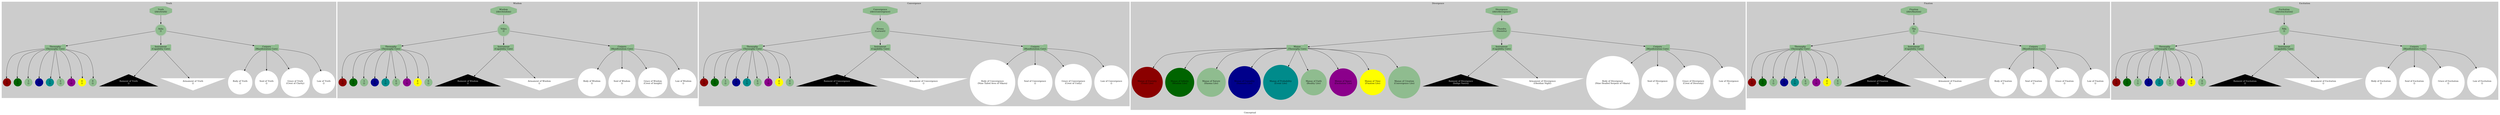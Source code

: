 strict digraph G {
    label = "Conceptual";
    style = filled;
    color = blue;
    comment = "";
    node [shape = polygon; sides = 8; style = filled; color = darkseagreen;];
    
    subgraph cluster_concept_asha {
        label = "Truth";
        style = filled;
        color = gray80;
        comment = "";
        
        truth_t [label = "Truth\n(/dev/truth)";];
        
        truth_theosophy_t [label = "Theosophy\n(Theosophy Core)";shape = folder;comment = "";];
        truth_instrument_t [label = "Instrument\n(Capability Core)";shape = folder;comment = "";];
        truth_corpus_t [label = "Corpora\n(Manifestation Core)";shape = folder;comment = "";];
        
        spark_0_truth_t [label = "Asha\n()";shape = doublecircle;comment = "";];
        spark_1_truth_t [label = "1\n()";shape = circle;color = darkred;comment = "";];
        spark_2_truth_t [label = "2\n()";shape = circle;color = darkgreen;comment = "";];
        spark_3_truth_t [label = "3\n()";shape = circle;comment = "";];
        spark_4_truth_t [label = "4\n()";shape = circle;color = darkblue;comment = "";];
        spark_5_truth_t [label = "5\n()";shape = circle;color = darkcyan;comment = "";];
        spark_6_truth_t [label = "6\n()";shape = circle;comment = "";];
        spark_7_truth_t [label = "7\n()";shape = circle;color = darkmagenta;comment = "";];
        spark_8_truth_t [label = "8\n()";shape = circle;color = yellow;comment = "";];
        spark_9_truth_t [label = "9\n()";shape = circle;comment = "";];
        spark_a_truth_t [label = "Raiment of Truth\n()";shape = triangle;color = black;fontcolor = white;comment = "";];
        spark_b_truth_t [label = "Armament of Truth\n()";shape = invtriangle;color = white;comment = "";];
        spark_c_truth_t [label = "Body of Truth\n()";shape = circle;color = white;comment = "";];
        spark_d_truth_t [label = "Soul of Truth\n()";shape = circle;color = white;comment = "";];
        spark_e_truth_t [label = "Grace of Truth\n(Crest of Clarity)";shape = circle;color = white;comment = "";];
        spark_f_truth_t [label = "Law of Truth\n()";shape = circle;color = white;comment = "";];
    }
    subgraph cluster_concept_vidya {
        label = "Wisdom";
        style = filled;
        color = gray80;
        comment = "";
        
        wisdom_t [label = "Wisdom\n(/dev/wisdom)";];
        
        wisdom_theosophy_t [label = "Theosophy\n(Theosophy Core)";shape = folder;comment = "";];
        wisdom_instrument_t [label = "Instrument\n(Capability Core)";shape = folder;comment = "";];
        wisdom_corpus_t [label = "Corpora\n(Manifestation Core)";shape = folder;comment = "";];
        
        spark_0_wisdom_t [label = "Vidya\n()";shape = doublecircle;comment = "";];
        spark_1_wisdom_t [label = "1\n()";shape = circle;color = darkred;comment = "";];
        spark_2_wisdom_t [label = "2\n()";shape = circle;color = darkgreen;comment = "";];
        spark_3_wisdom_t [label = "3\n()";shape = circle;comment = "";];
        spark_4_wisdom_t [label = "4\n()";shape = circle;color = darkblue;comment = "";];
        spark_5_wisdom_t [label = "5\n()";shape = circle;color = darkcyan;comment = "";];
        spark_6_wisdom_t [label = "6\n()";shape = circle;comment = "";];
        spark_7_wisdom_t [label = "7\n()";shape = circle;color = darkmagenta;comment = "";];
        spark_8_wisdom_t [label = "8\n()";shape = circle;color = yellow;comment = "";];
        spark_9_wisdom_t [label = "9\n()";shape = circle;comment = "";];
        spark_a_wisdom_t [label = "Raiment of Wisdom\n()";shape = triangle;color = black;fontcolor = white;comment = "";];
        spark_b_wisdom_t [label = "Armament of Wisdom\n()";shape = invtriangle;color = white;comment = "";];
        spark_c_wisdom_t [label = "Body of Wisdom\n()";shape = circle;color = white;comment = "";];
        spark_d_wisdom_t [label = "Soul of Wisdom\n()";shape = circle;color = white;comment = "";];
        spark_e_wisdom_t [label = "Grace of Wisdom\n(Crest of Insight)";shape = circle;color = white;comment = "";];
        spark_f_wisdom_t [label = "Law of Wisdom\n()";shape = circle;color = white;comment = "";];
    }
    subgraph cluster_concept_convergence {
        label = "Convergence";
        style = filled;
        color = gray80;
        comment = "";
        
        convergence_t [label = "Convergence\n(/dev/convergence)";];
        
        convergence_theosophy_t [label = "Theosophy\n(Theosophy Core)";shape = folder;comment = "";];
        convergence_instrument_t [label = "Instrument\n(Capability Core)";shape = folder;comment = "";];
        convergence_corpus_t [label = "Corpora\n(Manifestation Core)";shape = folder;comment = "";];
        
        spark_0_convergence_t [label = "Kirana\n(Larasati)";shape = doublecircle;comment = "";];
        spark_1_convergence_t [label = "1\n()";shape = circle;color = darkred;comment = "";];
        spark_2_convergence_t [label = "2\n()";shape = circle;color = darkgreen;comment = "";];
        spark_3_convergence_t [label = "3\n()";shape = circle;comment = "";];
        spark_4_convergence_t [label = "4\n()";shape = circle;color = darkblue;comment = "";];
        spark_5_convergence_t [label = "5\n()";shape = circle;color = darkcyan;comment = "";];
        spark_6_convergence_t [label = "6\n()";shape = circle;comment = "";];
        spark_7_convergence_t [label = "7\n()";shape = circle;color = darkmagenta;comment = "";];
        spark_8_convergence_t [label = "8\n()";shape = circle;color = yellow;comment = "";];
        spark_9_convergence_t [label = "9\n()";shape = circle;comment = "";];
        spark_a_convergence_t [label = "Raiment of Convergence\n()";shape = triangle;color = black;fontcolor = white;comment = "";];
        spark_b_convergence_t [label = "Armament of Convergence\n()";shape = invtriangle;color = white;comment = "";];
        spark_c_convergence_t [label = "Body of Convergence\n(Nine Tailed Aves of Vikara)";shape = circle;color = white;comment = "";];
        spark_d_convergence_t [label = "Soul of Convergence\n()";shape = circle;color = white;comment = "";];
        spark_e_convergence_t [label = "Grace of Convergence\n(Crest of Unity)";shape = circle;color = white;comment = "";];
        spark_f_convergence_t [label = "Law of Convergence\n()";shape = circle;color = white;comment = "";];
    }
    subgraph cluster_concept_divergence {
        label = "Divergence";
        style = filled;
        color = gray80;
        comment = "";
        
        divergence_t [label = "Divergence\n(/dev/divergence)";];
        
        divergence_theosophy_t [label = "Manas\n(Theosophy Core)";shape = folder;comment = "";];
        divergence_instrument_t [label = "Instrument\n(Capability Core)";shape = folder;comment = "";];
        divergence_corpus_t [label = "Corpora\n(Manifestation Core)";shape = folder;comment = "";];
        
        spark_0_divergence_t [label = "Chandra\n(Sasmita)";shape = doublecircle;comment = "";];
        spark_1_divergence_t [label = "Manas of Eternity\n(Truth Lite)";shape = circle;color = darkred;comment = "";];
        spark_2_divergence_t [label = "Manas of Infinity\n(Wisdom Lite)";shape = circle;color = darkgreen;comment = "";];
        spark_3_divergence_t [label = "Manas of Nature\n(Haoma Lite)";shape = circle;comment = "";];
        spark_4_divergence_t [label = "Manas of Causality\n(Samsara Lite)";shape = circle;color = darkblue;comment = "";];
        spark_5_divergence_t [label = "Manas of Probability\n(Event Lite)";shape = circle;color = darkcyan;comment = "";];
        spark_6_divergence_t [label = "Manas of Faith\n(Reality Lite)";shape = circle;comment = "";];
        spark_7_divergence_t [label = "Manas of Space\n(Excitation Lite)";shape = circle;color = darkmagenta;comment = "";];
        spark_8_divergence_t [label = "Manas of Time\n(Fixation Lite)";shape = circle;color = yellow;comment = "";];
        spark_9_divergence_t [label = "Manas of Creation\n(Convergence Lite)";shape = circle;comment = "";];
        spark_a_divergence_t [label = "Raiment of Divergence\n(Indigo Vastra)";shape = triangle;color = black;fontcolor = white;comment = "";];
        spark_b_divergence_t [label = "Armament of Divergence\n(Obsidian Night)";shape = invtriangle;color = white;comment = "";];
        spark_c_divergence_t [label = "Body of Divergence\n(Nine Headed Serpent of Vikara)";shape = circle;color = white;comment = "";];
        spark_d_divergence_t [label = "Soul of Divergence\n()";shape = circle;color = white;comment = "";];
        spark_e_divergence_t [label = "Grace of Divergence\n(Crest of Diversity)";shape = circle;color = white;comment = "";];
        spark_f_divergence_t [label = "Law of Divergence\n()";shape = circle;color = white;comment = "";];
    }
    subgraph cluster_concept_tha {
        label = "Fixation";
        style = filled;
        color = gray80;
        comment = "";
        
        fixation_t [label = "Fixation\n(/dev/fixation)";];
        
        fixation_theosophy_t [label = "Theosophy\n(Theosophy Core)";shape = folder;comment = "";];
        fixation_instrument_t [label = "Instrument\n(Capability Core)";shape = folder;comment = "";];
        fixation_corpus_t [label = "Corpora\n(Manifestation Core)";shape = folder;comment = "";];
        
        spark_0_fixation_t [label = "Tha\n()";shape = doublecircle;comment = "";];
        spark_1_fixation_t [label = "1\n()";shape = circle;color = darkred;comment = "";];
        spark_2_fixation_t [label = "2\n()";shape = circle;color = darkgreen;comment = "";];
        spark_3_fixation_t [label = "3\n()";shape = circle;comment = "";];
        spark_4_fixation_t [label = "4\n()";shape = circle;color = darkblue;comment = "";];
        spark_5_fixation_t [label = "5\n()";shape = circle;color = darkcyan;comment = "";];
        spark_6_fixation_t [label = "6\n()";shape = circle;comment = "";];
        spark_7_fixation_t [label = "7\n()";shape = circle;color = darkmagenta;comment = "";];
        spark_8_fixation_t [label = "8\n()";shape = circle;color = yellow;comment = "";];
        spark_9_fixation_t [label = "9\n()";shape = circle;comment = "";];
        spark_a_fixation_t [label = "Raiment of Fixation\n()";shape = triangle;color = black;fontcolor = white;comment = "";];
        spark_b_fixation_t [label = "Armament of Fixation\n()";shape = invtriangle;color = white;comment = "";];
        spark_c_fixation_t [label = "Body of Fixation\n()";shape = circle;color = white;comment = "";];
        spark_d_fixation_t [label = "Soul of Fixation\n()";shape = circle;color = white;comment = "";];
        spark_e_fixation_t [label = "Grace of Fixation\n()";shape = circle;color = white;comment = "";];
        spark_f_fixation_t [label = "Law of Fixation\n()";shape = circle;color = white;comment = "";];
    }
    subgraph cluster_concept_nda {
        label = "Excitation";
        style = filled;
        color = gray80;
        comment = "d";
        
        excitation_t [label = "Excitation\n(/dev/excitation)";];
        
        excitation_theosophy_t [label = "Theosophy\n(Theosophy Core)";shape = folder;comment = "";];
        excitation_instrument_t [label = "Instrument\n(Capability Core)";shape = folder;comment = "";];
        excitation_corpus_t [label = "Corpora\n(Manifestation Core)";shape = folder;comment = "";];
        
        spark_0_excitation_t [label = "Nda\n()";shape = doublecircle;comment = "";];
        spark_1_excitation_t [label = "1\n()";shape = circle;color = darkred;comment = "";];
        spark_2_excitation_t [label = "2\n()";shape = circle;color = darkgreen;comment = "";];
        spark_3_excitation_t [label = "3\n()";shape = circle;comment = "";];
        spark_4_excitation_t [label = "4\n()";shape = circle;color = darkblue;comment = "";];
        spark_5_excitation_t [label = "5\n()";shape = circle;color = darkcyan;comment = "";];
        spark_6_excitation_t [label = "6\n()";shape = circle;comment = "";];
        spark_7_excitation_t [label = "7\n()";shape = circle;color = darkmagenta;comment = "";];
        spark_8_excitation_t [label = "8\n()";shape = circle;color = yellow;comment = "";];
        spark_9_excitation_t [label = "9\n()";shape = circle;comment = "";];
        spark_a_excitation_t [label = "Raiment of Excitation\n()";shape = triangle;color = black;fontcolor = white;comment = "";];
        spark_b_excitation_t [label = "Armament of Excitation\n()";shape = invtriangle;color = white;comment = "";];
        spark_c_excitation_t [label = "Body of Excitation\n()";shape = circle;color = white;comment = "";];
        spark_d_excitation_t [label = "Soul of Excitation\n()";shape = circle;color = white;comment = "";];
        spark_e_excitation_t [label = "Grace of Excitation\n()";shape = circle;color = white;comment = "";];
        spark_f_excitation_t [label = "Law of Excitation\n()";shape = circle;color = white;comment = "";];
    }
    
    // Truth
    truth_t -> {spark_0_truth_t};
    spark_0_truth_t -> truth_instrument_t -> {spark_a_truth_t spark_b_truth_t};
    spark_0_truth_t -> truth_theosophy_t -> {spark_1_truth_t spark_2_truth_t spark_3_truth_t spark_4_truth_t spark_5_truth_t spark_6_truth_t spark_7_truth_t spark_8_truth_t spark_9_truth_t};
    spark_0_truth_t -> truth_corpus_t -> {spark_c_truth_t spark_d_truth_t spark_e_truth_t spark_f_truth_t};
    // Wisdom
    wisdom_t -> {spark_0_wisdom_t};
    spark_0_wisdom_t -> wisdom_instrument_t -> {spark_a_wisdom_t spark_b_wisdom_t};
    spark_0_wisdom_t -> wisdom_theosophy_t -> {spark_1_wisdom_t spark_2_wisdom_t spark_3_wisdom_t spark_4_wisdom_t spark_5_wisdom_t spark_6_wisdom_t spark_7_wisdom_t spark_8_wisdom_t spark_9_wisdom_t};
    spark_0_wisdom_t -> wisdom_corpus_t -> {spark_c_wisdom_t spark_d_wisdom_t spark_e_wisdom_t spark_f_wisdom_t};
    // Convergence
    convergence_t -> {spark_0_convergence_t};
    spark_0_convergence_t -> convergence_instrument_t -> {spark_a_convergence_t spark_b_convergence_t};
    spark_0_convergence_t -> convergence_theosophy_t -> {spark_1_convergence_t spark_2_convergence_t spark_3_convergence_t spark_4_convergence_t spark_5_convergence_t spark_6_convergence_t spark_7_convergence_t spark_8_convergence_t spark_9_convergence_t};
    spark_0_convergence_t -> convergence_corpus_t -> {spark_c_convergence_t spark_d_convergence_t spark_e_convergence_t spark_f_convergence_t};
    // Divergence
    divergence_t -> {spark_0_divergence_t};
    spark_0_divergence_t -> divergence_instrument_t -> {spark_a_divergence_t spark_b_divergence_t};
    spark_0_divergence_t -> divergence_theosophy_t -> {spark_1_divergence_t spark_2_divergence_t spark_3_divergence_t spark_4_divergence_t spark_5_divergence_t spark_6_divergence_t spark_7_divergence_t spark_8_divergence_t spark_9_divergence_t};
    spark_0_divergence_t -> divergence_corpus_t -> {spark_c_divergence_t spark_d_divergence_t spark_e_divergence_t spark_f_divergence_t};
    // Fixation
    fixation_t -> {spark_0_fixation_t};
    spark_0_fixation_t -> fixation_instrument_t -> {spark_a_fixation_t spark_b_fixation_t};
    spark_0_fixation_t -> fixation_theosophy_t -> {spark_1_fixation_t spark_2_fixation_t spark_3_fixation_t spark_4_fixation_t spark_5_fixation_t spark_6_fixation_t spark_7_fixation_t spark_8_fixation_t spark_9_fixation_t};
    spark_0_fixation_t -> fixation_corpus_t -> {spark_c_fixation_t spark_d_fixation_t spark_e_fixation_t spark_f_fixation_t};
    // Excitation
    excitation_t -> {spark_0_excitation_t};
    spark_0_excitation_t -> excitation_instrument_t -> {spark_a_excitation_t spark_b_excitation_t};
    spark_0_excitation_t -> excitation_theosophy_t -> {spark_1_excitation_t spark_2_excitation_t spark_3_excitation_t spark_4_excitation_t spark_5_excitation_t spark_6_excitation_t spark_7_excitation_t spark_8_excitation_t spark_9_excitation_t};
    spark_0_excitation_t -> excitation_corpus_t -> {spark_c_excitation_t spark_d_excitation_t spark_e_excitation_t spark_f_excitation_t};
}
